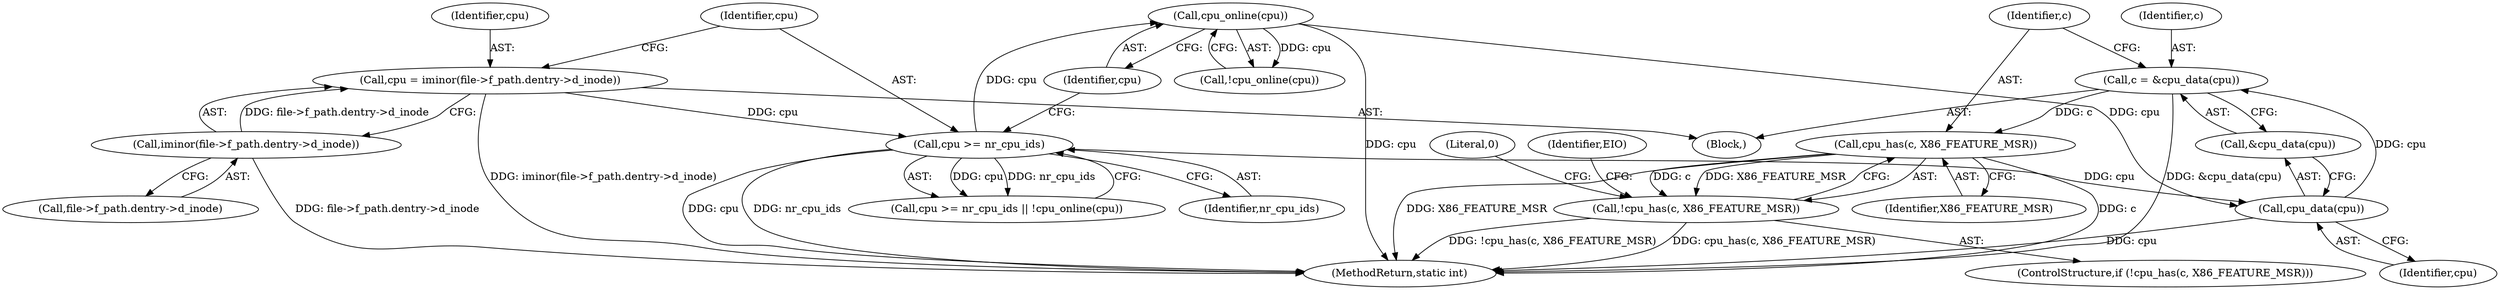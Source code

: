 digraph "0_linux_c903f0456bc69176912dee6dd25c6a66ee1aed00@pointer" {
"1000136" [label="(Call,c = &cpu_data(cpu))"];
"1000139" [label="(Call,cpu_data(cpu))"];
"1000131" [label="(Call,cpu_online(cpu))"];
"1000127" [label="(Call,cpu >= nr_cpu_ids)"];
"1000115" [label="(Call,cpu = iminor(file->f_path.dentry->d_inode))"];
"1000117" [label="(Call,iminor(file->f_path.dentry->d_inode))"];
"1000143" [label="(Call,cpu_has(c, X86_FEATURE_MSR))"];
"1000142" [label="(Call,!cpu_has(c, X86_FEATURE_MSR))"];
"1000126" [label="(Call,cpu >= nr_cpu_ids || !cpu_online(cpu))"];
"1000118" [label="(Call,file->f_path.dentry->d_inode)"];
"1000145" [label="(Identifier,X86_FEATURE_MSR)"];
"1000127" [label="(Call,cpu >= nr_cpu_ids)"];
"1000115" [label="(Call,cpu = iminor(file->f_path.dentry->d_inode))"];
"1000117" [label="(Call,iminor(file->f_path.dentry->d_inode))"];
"1000132" [label="(Identifier,cpu)"];
"1000137" [label="(Identifier,c)"];
"1000139" [label="(Call,cpu_data(cpu))"];
"1000131" [label="(Call,cpu_online(cpu))"];
"1000130" [label="(Call,!cpu_online(cpu))"];
"1000142" [label="(Call,!cpu_has(c, X86_FEATURE_MSR))"];
"1000136" [label="(Call,c = &cpu_data(cpu))"];
"1000151" [label="(MethodReturn,static int)"];
"1000144" [label="(Identifier,c)"];
"1000150" [label="(Literal,0)"];
"1000143" [label="(Call,cpu_has(c, X86_FEATURE_MSR))"];
"1000105" [label="(Block,)"];
"1000116" [label="(Identifier,cpu)"];
"1000148" [label="(Identifier,EIO)"];
"1000138" [label="(Call,&cpu_data(cpu))"];
"1000129" [label="(Identifier,nr_cpu_ids)"];
"1000141" [label="(ControlStructure,if (!cpu_has(c, X86_FEATURE_MSR)))"];
"1000140" [label="(Identifier,cpu)"];
"1000128" [label="(Identifier,cpu)"];
"1000136" -> "1000105"  [label="AST: "];
"1000136" -> "1000138"  [label="CFG: "];
"1000137" -> "1000136"  [label="AST: "];
"1000138" -> "1000136"  [label="AST: "];
"1000144" -> "1000136"  [label="CFG: "];
"1000136" -> "1000151"  [label="DDG: &cpu_data(cpu)"];
"1000139" -> "1000136"  [label="DDG: cpu"];
"1000136" -> "1000143"  [label="DDG: c"];
"1000139" -> "1000138"  [label="AST: "];
"1000139" -> "1000140"  [label="CFG: "];
"1000140" -> "1000139"  [label="AST: "];
"1000138" -> "1000139"  [label="CFG: "];
"1000139" -> "1000151"  [label="DDG: cpu"];
"1000131" -> "1000139"  [label="DDG: cpu"];
"1000127" -> "1000139"  [label="DDG: cpu"];
"1000131" -> "1000130"  [label="AST: "];
"1000131" -> "1000132"  [label="CFG: "];
"1000132" -> "1000131"  [label="AST: "];
"1000130" -> "1000131"  [label="CFG: "];
"1000131" -> "1000151"  [label="DDG: cpu"];
"1000131" -> "1000130"  [label="DDG: cpu"];
"1000127" -> "1000131"  [label="DDG: cpu"];
"1000127" -> "1000126"  [label="AST: "];
"1000127" -> "1000129"  [label="CFG: "];
"1000128" -> "1000127"  [label="AST: "];
"1000129" -> "1000127"  [label="AST: "];
"1000132" -> "1000127"  [label="CFG: "];
"1000126" -> "1000127"  [label="CFG: "];
"1000127" -> "1000151"  [label="DDG: nr_cpu_ids"];
"1000127" -> "1000151"  [label="DDG: cpu"];
"1000127" -> "1000126"  [label="DDG: cpu"];
"1000127" -> "1000126"  [label="DDG: nr_cpu_ids"];
"1000115" -> "1000127"  [label="DDG: cpu"];
"1000115" -> "1000105"  [label="AST: "];
"1000115" -> "1000117"  [label="CFG: "];
"1000116" -> "1000115"  [label="AST: "];
"1000117" -> "1000115"  [label="AST: "];
"1000128" -> "1000115"  [label="CFG: "];
"1000115" -> "1000151"  [label="DDG: iminor(file->f_path.dentry->d_inode)"];
"1000117" -> "1000115"  [label="DDG: file->f_path.dentry->d_inode"];
"1000117" -> "1000118"  [label="CFG: "];
"1000118" -> "1000117"  [label="AST: "];
"1000117" -> "1000151"  [label="DDG: file->f_path.dentry->d_inode"];
"1000143" -> "1000142"  [label="AST: "];
"1000143" -> "1000145"  [label="CFG: "];
"1000144" -> "1000143"  [label="AST: "];
"1000145" -> "1000143"  [label="AST: "];
"1000142" -> "1000143"  [label="CFG: "];
"1000143" -> "1000151"  [label="DDG: c"];
"1000143" -> "1000151"  [label="DDG: X86_FEATURE_MSR"];
"1000143" -> "1000142"  [label="DDG: c"];
"1000143" -> "1000142"  [label="DDG: X86_FEATURE_MSR"];
"1000142" -> "1000141"  [label="AST: "];
"1000148" -> "1000142"  [label="CFG: "];
"1000150" -> "1000142"  [label="CFG: "];
"1000142" -> "1000151"  [label="DDG: !cpu_has(c, X86_FEATURE_MSR)"];
"1000142" -> "1000151"  [label="DDG: cpu_has(c, X86_FEATURE_MSR)"];
}
